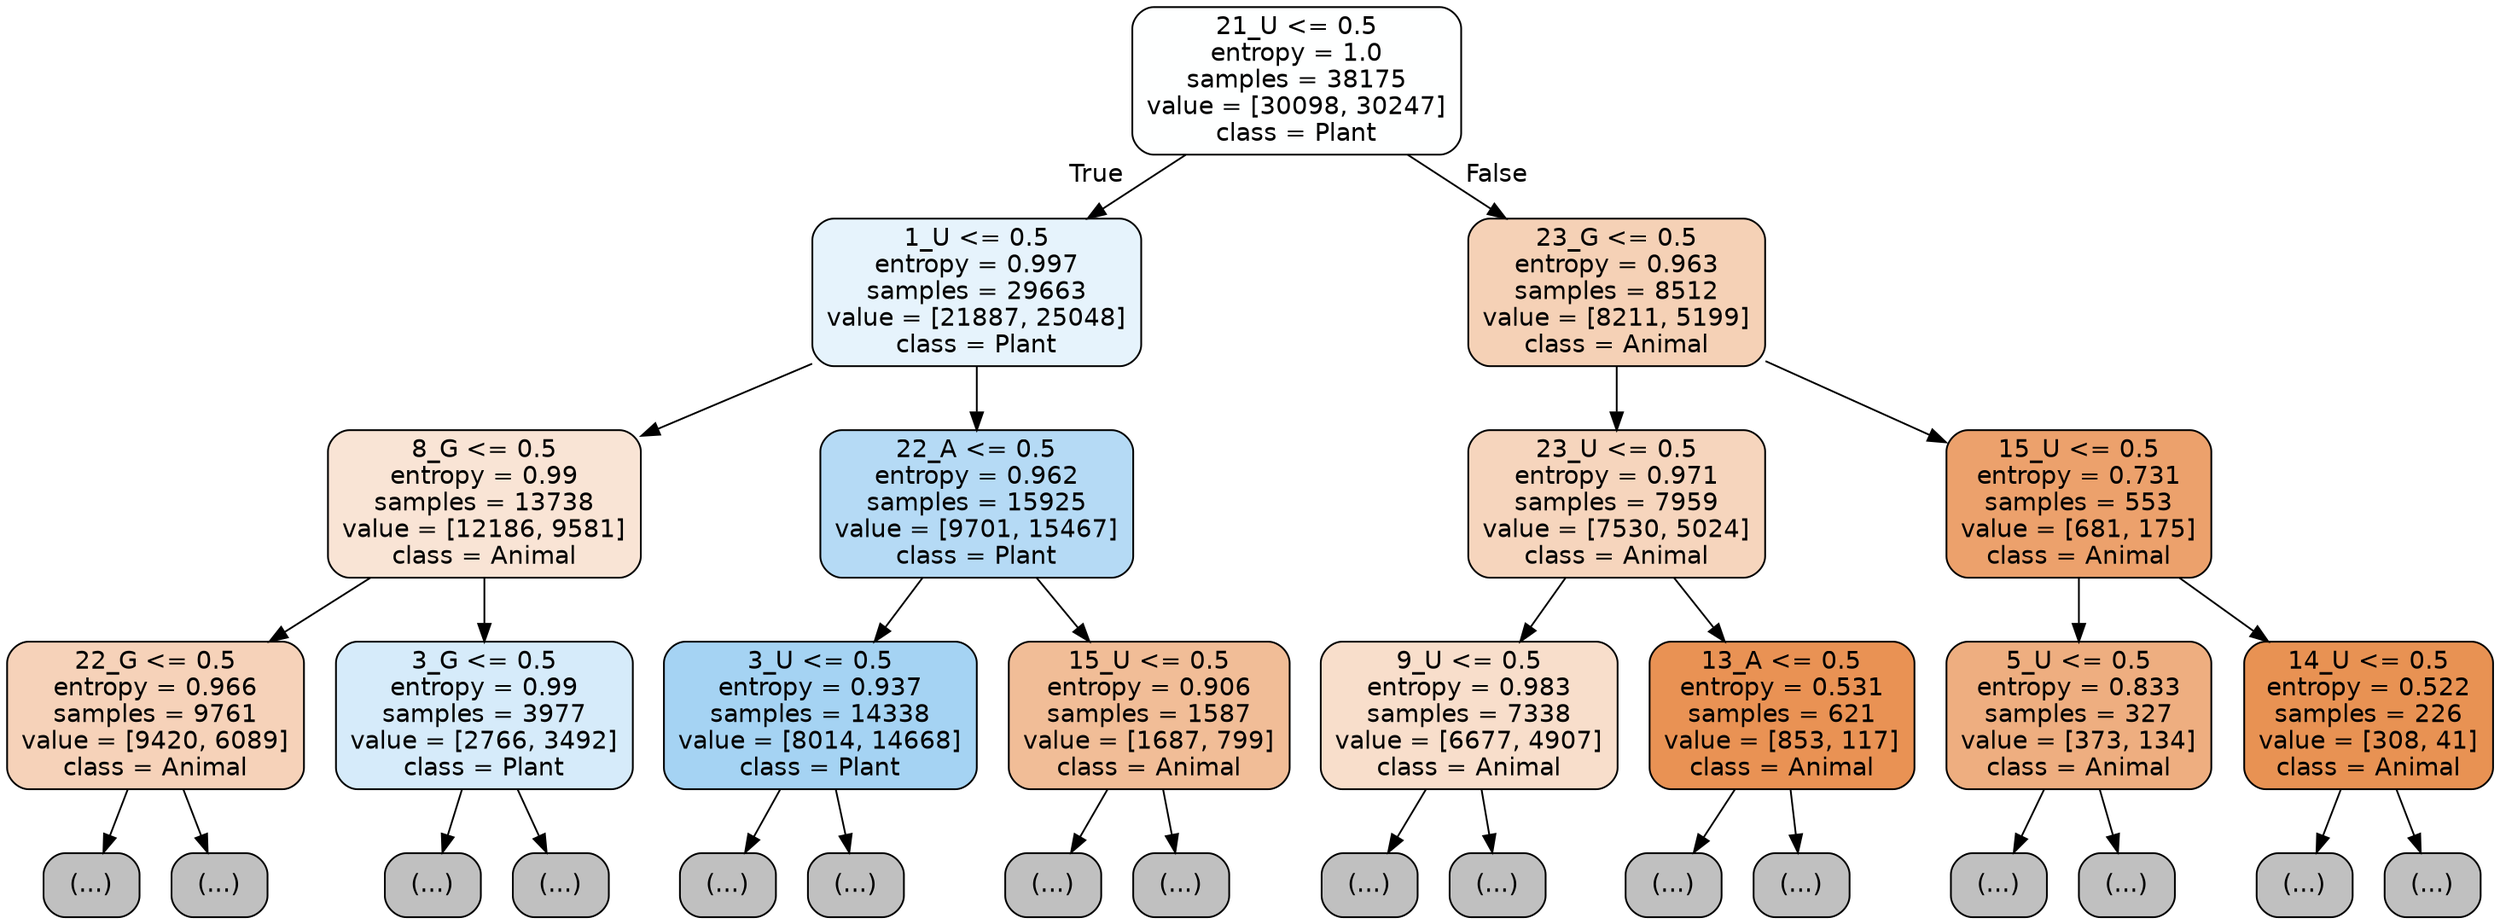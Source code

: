 digraph Tree {
node [shape=box, style="filled, rounded", color="black", fontname="helvetica"] ;
edge [fontname="helvetica"] ;
0 [label="21_U <= 0.5\nentropy = 1.0\nsamples = 38175\nvalue = [30098, 30247]\nclass = Plant", fillcolor="#feffff"] ;
1 [label="1_U <= 0.5\nentropy = 0.997\nsamples = 29663\nvalue = [21887, 25048]\nclass = Plant", fillcolor="#e6f3fc"] ;
0 -> 1 [labeldistance=2.5, labelangle=45, headlabel="True"] ;
2 [label="8_G <= 0.5\nentropy = 0.99\nsamples = 13738\nvalue = [12186, 9581]\nclass = Animal", fillcolor="#f9e4d5"] ;
1 -> 2 ;
3 [label="22_G <= 0.5\nentropy = 0.966\nsamples = 9761\nvalue = [9420, 6089]\nclass = Animal", fillcolor="#f6d2b9"] ;
2 -> 3 ;
4 [label="(...)", fillcolor="#C0C0C0"] ;
3 -> 4 ;
4849 [label="(...)", fillcolor="#C0C0C0"] ;
3 -> 4849 ;
5372 [label="3_G <= 0.5\nentropy = 0.99\nsamples = 3977\nvalue = [2766, 3492]\nclass = Plant", fillcolor="#d6ebfa"] ;
2 -> 5372 ;
5373 [label="(...)", fillcolor="#C0C0C0"] ;
5372 -> 5373 ;
6812 [label="(...)", fillcolor="#C0C0C0"] ;
5372 -> 6812 ;
7433 [label="22_A <= 0.5\nentropy = 0.962\nsamples = 15925\nvalue = [9701, 15467]\nclass = Plant", fillcolor="#b5daf5"] ;
1 -> 7433 ;
7434 [label="3_U <= 0.5\nentropy = 0.937\nsamples = 14338\nvalue = [8014, 14668]\nclass = Plant", fillcolor="#a5d3f3"] ;
7433 -> 7434 ;
7435 [label="(...)", fillcolor="#C0C0C0"] ;
7434 -> 7435 ;
11230 [label="(...)", fillcolor="#C0C0C0"] ;
7434 -> 11230 ;
12425 [label="15_U <= 0.5\nentropy = 0.906\nsamples = 1587\nvalue = [1687, 799]\nclass = Animal", fillcolor="#f1bd97"] ;
7433 -> 12425 ;
12426 [label="(...)", fillcolor="#C0C0C0"] ;
12425 -> 12426 ;
12945 [label="(...)", fillcolor="#C0C0C0"] ;
12425 -> 12945 ;
13148 [label="23_G <= 0.5\nentropy = 0.963\nsamples = 8512\nvalue = [8211, 5199]\nclass = Animal", fillcolor="#f5d1b6"] ;
0 -> 13148 [labeldistance=2.5, labelangle=-45, headlabel="False"] ;
13149 [label="23_U <= 0.5\nentropy = 0.971\nsamples = 7959\nvalue = [7530, 5024]\nclass = Animal", fillcolor="#f6d5bd"] ;
13148 -> 13149 ;
13150 [label="9_U <= 0.5\nentropy = 0.983\nsamples = 7338\nvalue = [6677, 4907]\nclass = Animal", fillcolor="#f8decb"] ;
13149 -> 13150 ;
13151 [label="(...)", fillcolor="#C0C0C0"] ;
13150 -> 13151 ;
15326 [label="(...)", fillcolor="#C0C0C0"] ;
13150 -> 15326 ;
16263 [label="13_A <= 0.5\nentropy = 0.531\nsamples = 621\nvalue = [853, 117]\nclass = Animal", fillcolor="#e99254"] ;
13149 -> 16263 ;
16264 [label="(...)", fillcolor="#C0C0C0"] ;
16263 -> 16264 ;
16411 [label="(...)", fillcolor="#C0C0C0"] ;
16263 -> 16411 ;
16482 [label="15_U <= 0.5\nentropy = 0.731\nsamples = 553\nvalue = [681, 175]\nclass = Animal", fillcolor="#eca16c"] ;
13148 -> 16482 ;
16483 [label="5_U <= 0.5\nentropy = 0.833\nsamples = 327\nvalue = [373, 134]\nclass = Animal", fillcolor="#eeae80"] ;
16482 -> 16483 ;
16484 [label="(...)", fillcolor="#C0C0C0"] ;
16483 -> 16484 ;
16603 [label="(...)", fillcolor="#C0C0C0"] ;
16483 -> 16603 ;
16624 [label="14_U <= 0.5\nentropy = 0.522\nsamples = 226\nvalue = [308, 41]\nclass = Animal", fillcolor="#e89253"] ;
16482 -> 16624 ;
16625 [label="(...)", fillcolor="#C0C0C0"] ;
16624 -> 16625 ;
16662 [label="(...)", fillcolor="#C0C0C0"] ;
16624 -> 16662 ;
}